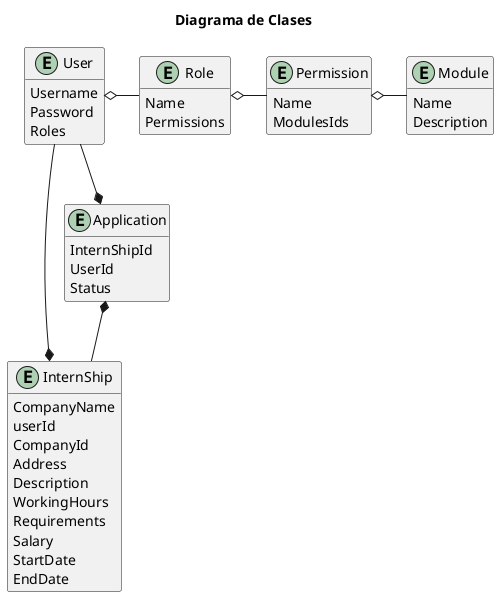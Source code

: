 @startuml clases

title Diagrama de Clases

'!theme amiga
skinparam backgroundColor white
skinparam defaultFontName Arial

hide empty members

entity User 
{
    Username
    Password
    Roles
}

entity Role{
    Name
    Permissions
}

entity Permission{
    Name
    ModulesIds
}

entity Module{
    Name
    Description
}

entity InternShip{
    CompanyName
    userId
    CompanyId
    Address
    Description
    WorkingHours
    Requirements
    Salary
    StartDate
    EndDate
}

entity Application {
    InternShipId
    UserId
    Status
}

User o- Role
Role o- Permission
Permission o- Module

Application *-- InternShip
Application *-up- User

InternShip *-up- User



@enduml

